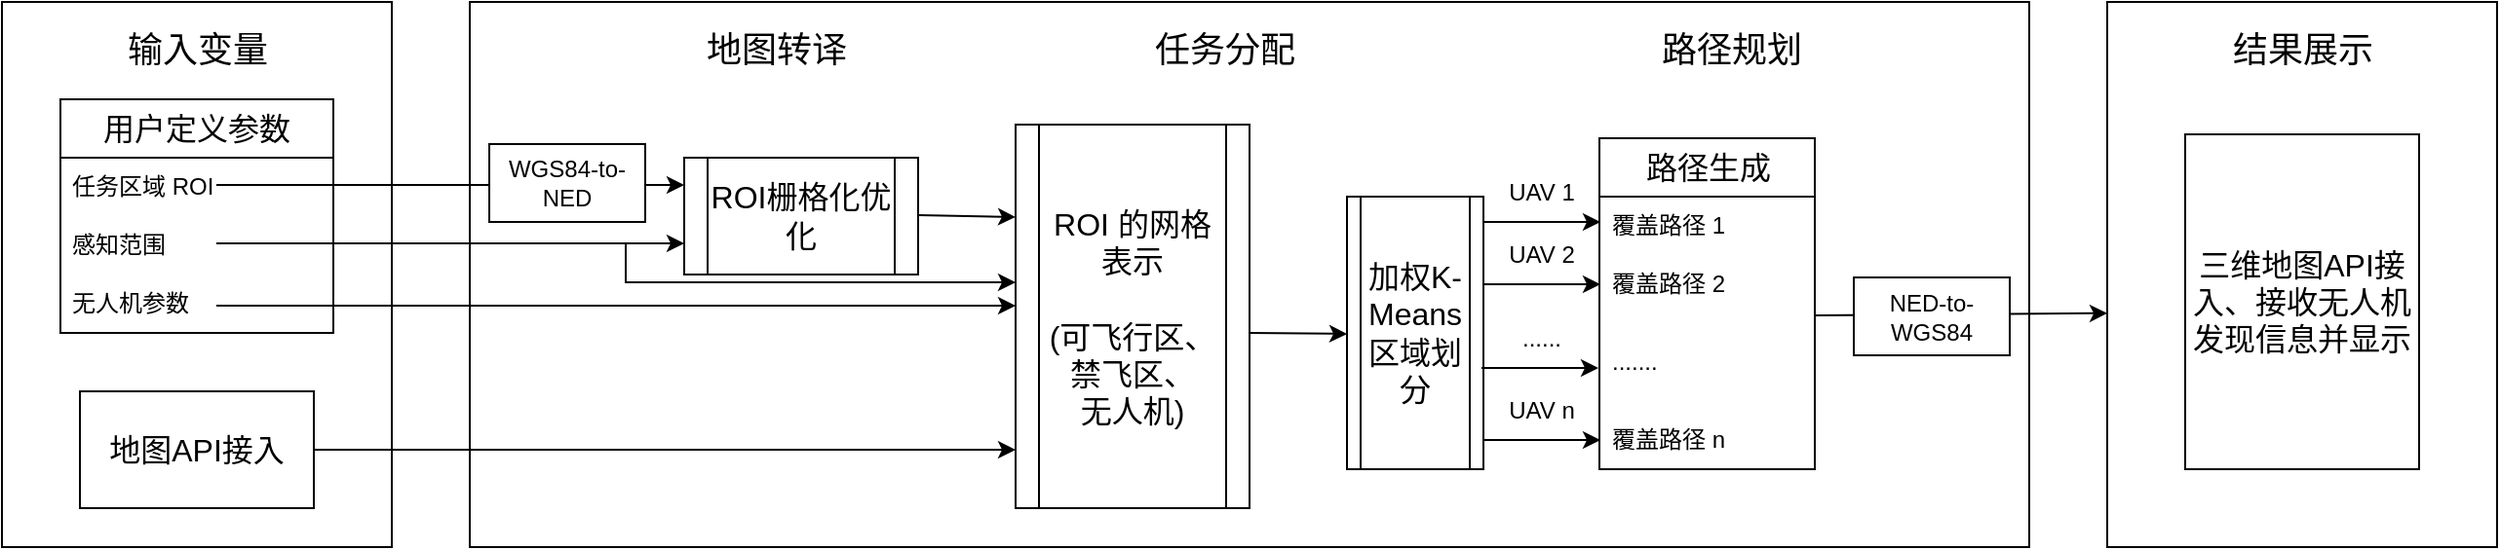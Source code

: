 <mxfile version="22.1.11" type="github">
  <diagram name="第 1 页" id="jAvlmp3dLl9FF9cPbr76">
    <mxGraphModel dx="1674" dy="772" grid="1" gridSize="10" guides="1" tooltips="1" connect="1" arrows="1" fold="1" page="1" pageScale="1" pageWidth="827" pageHeight="1169" math="0" shadow="0">
      <root>
        <mxCell id="0" />
        <mxCell id="1" parent="0" />
        <mxCell id="BWF7j0bRXmXNBkzyuYKP-15" value="" style="rounded=0;whiteSpace=wrap;html=1;" vertex="1" parent="1">
          <mxGeometry x="40" y="320" width="200" height="280" as="geometry" />
        </mxCell>
        <mxCell id="BWF7j0bRXmXNBkzyuYKP-10" value="&lt;font style=&quot;font-size: 18px;&quot;&gt;输入变量&lt;/font&gt;" style="text;html=1;strokeColor=none;fillColor=none;align=center;verticalAlign=middle;whiteSpace=wrap;rounded=0;" vertex="1" parent="1">
          <mxGeometry x="102.5" y="330" width="75" height="30" as="geometry" />
        </mxCell>
        <mxCell id="BWF7j0bRXmXNBkzyuYKP-11" value="&lt;font style=&quot;font-size: 16px;&quot;&gt;用户定义参数&lt;/font&gt;" style="swimlane;fontStyle=0;childLayout=stackLayout;horizontal=1;startSize=30;horizontalStack=0;resizeParent=1;resizeParentMax=0;resizeLast=0;collapsible=1;marginBottom=0;whiteSpace=wrap;html=1;" vertex="1" parent="1">
          <mxGeometry x="70" y="370" width="140" height="120" as="geometry">
            <mxRectangle x="340" y="340" width="60" height="30" as="alternateBounds" />
          </mxGeometry>
        </mxCell>
        <mxCell id="BWF7j0bRXmXNBkzyuYKP-12" value="任务区域 ROI" style="text;strokeColor=none;fillColor=none;align=left;verticalAlign=middle;spacingLeft=4;spacingRight=4;overflow=hidden;points=[[0,0.5],[1,0.5]];portConstraint=eastwest;rotatable=0;whiteSpace=wrap;html=1;" vertex="1" parent="BWF7j0bRXmXNBkzyuYKP-11">
          <mxGeometry y="30" width="140" height="30" as="geometry" />
        </mxCell>
        <mxCell id="BWF7j0bRXmXNBkzyuYKP-13" value="感知范围" style="text;strokeColor=none;fillColor=none;align=left;verticalAlign=middle;spacingLeft=4;spacingRight=4;overflow=hidden;points=[[0,0.5],[1,0.5]];portConstraint=eastwest;rotatable=0;whiteSpace=wrap;html=1;" vertex="1" parent="BWF7j0bRXmXNBkzyuYKP-11">
          <mxGeometry y="60" width="140" height="30" as="geometry" />
        </mxCell>
        <mxCell id="BWF7j0bRXmXNBkzyuYKP-14" value="无人机参数" style="text;strokeColor=none;fillColor=none;align=left;verticalAlign=middle;spacingLeft=4;spacingRight=4;overflow=hidden;points=[[0,0.5],[1,0.5]];portConstraint=eastwest;rotatable=0;whiteSpace=wrap;html=1;" vertex="1" parent="BWF7j0bRXmXNBkzyuYKP-11">
          <mxGeometry y="90" width="140" height="30" as="geometry" />
        </mxCell>
        <mxCell id="BWF7j0bRXmXNBkzyuYKP-16" value="&lt;font style=&quot;font-size: 16px;&quot;&gt;地图API接入&lt;/font&gt;" style="rounded=0;whiteSpace=wrap;html=1;" vertex="1" parent="1">
          <mxGeometry x="80" y="520" width="120" height="60" as="geometry" />
        </mxCell>
        <mxCell id="BWF7j0bRXmXNBkzyuYKP-18" value="" style="rounded=0;whiteSpace=wrap;html=1;" vertex="1" parent="1">
          <mxGeometry x="280" y="320" width="800" height="280" as="geometry" />
        </mxCell>
        <mxCell id="BWF7j0bRXmXNBkzyuYKP-19" value="&lt;font style=&quot;font-size: 18px;&quot;&gt;地图转译&lt;/font&gt;" style="text;html=1;strokeColor=none;fillColor=none;align=center;verticalAlign=middle;whiteSpace=wrap;rounded=0;" vertex="1" parent="1">
          <mxGeometry x="400" y="330" width="75" height="30" as="geometry" />
        </mxCell>
        <mxCell id="BWF7j0bRXmXNBkzyuYKP-20" value="&lt;font style=&quot;font-size: 18px;&quot;&gt;任务分配&lt;/font&gt;" style="text;html=1;strokeColor=none;fillColor=none;align=center;verticalAlign=middle;whiteSpace=wrap;rounded=0;" vertex="1" parent="1">
          <mxGeometry x="630" y="330" width="75" height="30" as="geometry" />
        </mxCell>
        <mxCell id="BWF7j0bRXmXNBkzyuYKP-21" value="&lt;span style=&quot;font-size: 18px;&quot;&gt;路径规划&lt;/span&gt;" style="text;html=1;strokeColor=none;fillColor=none;align=center;verticalAlign=middle;whiteSpace=wrap;rounded=0;" vertex="1" parent="1">
          <mxGeometry x="890" y="330" width="75" height="30" as="geometry" />
        </mxCell>
        <mxCell id="BWF7j0bRXmXNBkzyuYKP-22" value="" style="rounded=0;whiteSpace=wrap;html=1;" vertex="1" parent="1">
          <mxGeometry x="1120" y="320" width="200" height="280" as="geometry" />
        </mxCell>
        <mxCell id="BWF7j0bRXmXNBkzyuYKP-23" value="&lt;span style=&quot;font-size: 18px;&quot;&gt;结果展示&lt;/span&gt;" style="text;html=1;strokeColor=none;fillColor=none;align=center;verticalAlign=middle;whiteSpace=wrap;rounded=0;" vertex="1" parent="1">
          <mxGeometry x="1182.5" y="330" width="75" height="30" as="geometry" />
        </mxCell>
        <mxCell id="BWF7j0bRXmXNBkzyuYKP-24" value="&lt;font style=&quot;font-size: 16px;&quot;&gt;ROI栅格化优化&lt;/font&gt;" style="shape=process;whiteSpace=wrap;html=1;backgroundOutline=1;" vertex="1" parent="1">
          <mxGeometry x="390" y="400" width="120" height="60" as="geometry" />
        </mxCell>
        <mxCell id="BWF7j0bRXmXNBkzyuYKP-25" value="" style="endArrow=classic;html=1;rounded=0;" edge="1" parent="1">
          <mxGeometry width="50" height="50" relative="1" as="geometry">
            <mxPoint x="150" y="414" as="sourcePoint" />
            <mxPoint x="390" y="414" as="targetPoint" />
          </mxGeometry>
        </mxCell>
        <mxCell id="BWF7j0bRXmXNBkzyuYKP-26" value="&lt;div&gt;WGS84-to-NED&lt;/div&gt;" style="rounded=0;whiteSpace=wrap;html=1;" vertex="1" parent="1">
          <mxGeometry x="290" y="393" width="80" height="40" as="geometry" />
        </mxCell>
        <mxCell id="BWF7j0bRXmXNBkzyuYKP-28" value="" style="endArrow=classic;html=1;rounded=0;" edge="1" parent="1">
          <mxGeometry width="50" height="50" relative="1" as="geometry">
            <mxPoint x="150" y="444" as="sourcePoint" />
            <mxPoint x="390" y="444" as="targetPoint" />
          </mxGeometry>
        </mxCell>
        <mxCell id="BWF7j0bRXmXNBkzyuYKP-29" value="&lt;div&gt;&lt;font style=&quot;font-size: 16px;&quot;&gt;ROI 的网格表示&lt;/font&gt;&lt;/div&gt;&lt;div&gt;&lt;font style=&quot;font-size: 16px;&quot;&gt;&lt;br&gt;&lt;/font&gt;&lt;/div&gt;&lt;div&gt;&lt;font size=&quot;3&quot;&gt;(可飞行区、&lt;/font&gt;&lt;/div&gt;&lt;div&gt;&lt;span style=&quot;font-size: medium; background-color: initial;&quot;&gt;禁飞区、&lt;/span&gt;&lt;br&gt;&lt;/div&gt;&lt;div&gt;&lt;font size=&quot;3&quot;&gt;无人机)&lt;/font&gt;&lt;/div&gt;" style="shape=process;whiteSpace=wrap;html=1;backgroundOutline=1;" vertex="1" parent="1">
          <mxGeometry x="560" y="383" width="120" height="197" as="geometry" />
        </mxCell>
        <mxCell id="BWF7j0bRXmXNBkzyuYKP-30" value="" style="endArrow=classic;html=1;rounded=0;" edge="1" parent="1">
          <mxGeometry width="50" height="50" relative="1" as="geometry">
            <mxPoint x="150" y="476" as="sourcePoint" />
            <mxPoint x="560" y="476" as="targetPoint" />
          </mxGeometry>
        </mxCell>
        <mxCell id="BWF7j0bRXmXNBkzyuYKP-31" value="" style="endArrow=classic;html=1;rounded=0;" edge="1" parent="1">
          <mxGeometry width="50" height="50" relative="1" as="geometry">
            <mxPoint x="360" y="444" as="sourcePoint" />
            <mxPoint x="560" y="464" as="targetPoint" />
            <Array as="points">
              <mxPoint x="360" y="464" />
            </Array>
          </mxGeometry>
        </mxCell>
        <mxCell id="BWF7j0bRXmXNBkzyuYKP-32" value="" style="endArrow=classic;html=1;rounded=0;" edge="1" parent="1">
          <mxGeometry width="50" height="50" relative="1" as="geometry">
            <mxPoint x="200" y="550" as="sourcePoint" />
            <mxPoint x="560" y="550" as="targetPoint" />
          </mxGeometry>
        </mxCell>
        <mxCell id="BWF7j0bRXmXNBkzyuYKP-33" value="" style="endArrow=classic;html=1;rounded=0;" edge="1" parent="1">
          <mxGeometry width="50" height="50" relative="1" as="geometry">
            <mxPoint x="510" y="429.5" as="sourcePoint" />
            <mxPoint x="560" y="430.5" as="targetPoint" />
          </mxGeometry>
        </mxCell>
        <mxCell id="BWF7j0bRXmXNBkzyuYKP-34" value="&lt;font style=&quot;font-size: 16px;&quot;&gt;加权K-Means区域划分&lt;/font&gt;" style="shape=process;whiteSpace=wrap;html=1;backgroundOutline=1;" vertex="1" parent="1">
          <mxGeometry x="730" y="420" width="70" height="140" as="geometry" />
        </mxCell>
        <mxCell id="BWF7j0bRXmXNBkzyuYKP-35" value="" style="endArrow=classic;html=1;rounded=0;" edge="1" parent="1">
          <mxGeometry width="50" height="50" relative="1" as="geometry">
            <mxPoint x="680" y="490" as="sourcePoint" />
            <mxPoint x="730" y="490.5" as="targetPoint" />
          </mxGeometry>
        </mxCell>
        <mxCell id="BWF7j0bRXmXNBkzyuYKP-36" value="&lt;font style=&quot;font-size: 16px;&quot;&gt;路径生成&lt;/font&gt;" style="swimlane;fontStyle=0;childLayout=stackLayout;horizontal=1;startSize=30;horizontalStack=0;resizeParent=1;resizeParentMax=0;resizeLast=0;collapsible=1;marginBottom=0;whiteSpace=wrap;html=1;" vertex="1" parent="1">
          <mxGeometry x="859.5" y="390" width="110.5" height="170" as="geometry">
            <mxRectangle x="860" y="420" width="60" height="30" as="alternateBounds" />
          </mxGeometry>
        </mxCell>
        <mxCell id="BWF7j0bRXmXNBkzyuYKP-37" value="覆盖路径 1" style="text;strokeColor=none;fillColor=none;align=left;verticalAlign=middle;spacingLeft=4;spacingRight=4;overflow=hidden;points=[[0,0.5],[1,0.5]];portConstraint=eastwest;rotatable=0;whiteSpace=wrap;html=1;" vertex="1" parent="BWF7j0bRXmXNBkzyuYKP-36">
          <mxGeometry y="30" width="110.5" height="30" as="geometry" />
        </mxCell>
        <mxCell id="BWF7j0bRXmXNBkzyuYKP-38" value="覆盖路径 2" style="text;strokeColor=none;fillColor=none;align=left;verticalAlign=middle;spacingLeft=4;spacingRight=4;overflow=hidden;points=[[0,0.5],[1,0.5]];portConstraint=eastwest;rotatable=0;whiteSpace=wrap;html=1;" vertex="1" parent="BWF7j0bRXmXNBkzyuYKP-36">
          <mxGeometry y="60" width="110.5" height="30" as="geometry" />
        </mxCell>
        <mxCell id="BWF7j0bRXmXNBkzyuYKP-39" value="......." style="text;strokeColor=none;fillColor=none;align=left;verticalAlign=middle;spacingLeft=4;spacingRight=4;overflow=hidden;points=[[0,0.5],[1,0.5]];portConstraint=eastwest;rotatable=0;whiteSpace=wrap;html=1;" vertex="1" parent="BWF7j0bRXmXNBkzyuYKP-36">
          <mxGeometry y="90" width="110.5" height="50" as="geometry" />
        </mxCell>
        <mxCell id="BWF7j0bRXmXNBkzyuYKP-46" value="覆盖路径 n" style="text;strokeColor=none;fillColor=none;align=left;verticalAlign=middle;spacingLeft=4;spacingRight=4;overflow=hidden;points=[[0,0.5],[1,0.5]];portConstraint=eastwest;rotatable=0;whiteSpace=wrap;html=1;" vertex="1" parent="BWF7j0bRXmXNBkzyuYKP-36">
          <mxGeometry y="140" width="110.5" height="30" as="geometry" />
        </mxCell>
        <mxCell id="BWF7j0bRXmXNBkzyuYKP-48" value="" style="endArrow=classic;html=1;rounded=0;" edge="1" parent="1">
          <mxGeometry width="50" height="50" relative="1" as="geometry">
            <mxPoint x="800" y="433" as="sourcePoint" />
            <mxPoint x="860" y="433" as="targetPoint" />
          </mxGeometry>
        </mxCell>
        <mxCell id="BWF7j0bRXmXNBkzyuYKP-49" value="" style="endArrow=classic;html=1;rounded=0;" edge="1" parent="1">
          <mxGeometry width="50" height="50" relative="1" as="geometry">
            <mxPoint x="800" y="465" as="sourcePoint" />
            <mxPoint x="860" y="465" as="targetPoint" />
          </mxGeometry>
        </mxCell>
        <mxCell id="BWF7j0bRXmXNBkzyuYKP-50" value="" style="endArrow=classic;html=1;rounded=0;" edge="1" parent="1">
          <mxGeometry width="50" height="50" relative="1" as="geometry">
            <mxPoint x="799" y="508" as="sourcePoint" />
            <mxPoint x="859" y="508" as="targetPoint" />
          </mxGeometry>
        </mxCell>
        <mxCell id="BWF7j0bRXmXNBkzyuYKP-51" value="" style="endArrow=classic;html=1;rounded=0;" edge="1" parent="1">
          <mxGeometry width="50" height="50" relative="1" as="geometry">
            <mxPoint x="800" y="545" as="sourcePoint" />
            <mxPoint x="860" y="545" as="targetPoint" />
          </mxGeometry>
        </mxCell>
        <mxCell id="BWF7j0bRXmXNBkzyuYKP-52" value="UAV 1" style="text;html=1;strokeColor=none;fillColor=none;align=center;verticalAlign=middle;whiteSpace=wrap;rounded=0;" vertex="1" parent="1">
          <mxGeometry x="799.5" y="403" width="60" height="30" as="geometry" />
        </mxCell>
        <mxCell id="BWF7j0bRXmXNBkzyuYKP-53" value="UAV 2" style="text;html=1;strokeColor=none;fillColor=none;align=center;verticalAlign=middle;whiteSpace=wrap;rounded=0;" vertex="1" parent="1">
          <mxGeometry x="800" y="435" width="60" height="30" as="geometry" />
        </mxCell>
        <mxCell id="BWF7j0bRXmXNBkzyuYKP-54" value="......" style="text;html=1;strokeColor=none;fillColor=none;align=center;verticalAlign=middle;whiteSpace=wrap;rounded=0;" vertex="1" parent="1">
          <mxGeometry x="799.5" y="478" width="60" height="30" as="geometry" />
        </mxCell>
        <mxCell id="BWF7j0bRXmXNBkzyuYKP-55" value="UAV n" style="text;html=1;strokeColor=none;fillColor=none;align=center;verticalAlign=middle;whiteSpace=wrap;rounded=0;" vertex="1" parent="1">
          <mxGeometry x="799.5" y="515" width="60" height="30" as="geometry" />
        </mxCell>
        <mxCell id="BWF7j0bRXmXNBkzyuYKP-57" value="" style="endArrow=classic;html=1;rounded=0;entryX=0;entryY=0.571;entryDx=0;entryDy=0;entryPerimeter=0;" edge="1" parent="1" target="BWF7j0bRXmXNBkzyuYKP-22">
          <mxGeometry width="50" height="50" relative="1" as="geometry">
            <mxPoint x="970" y="481" as="sourcePoint" />
            <mxPoint x="1020" y="481.5" as="targetPoint" />
          </mxGeometry>
        </mxCell>
        <mxCell id="BWF7j0bRXmXNBkzyuYKP-56" value="&lt;div&gt;NED-to-WGS84&lt;/div&gt;" style="rounded=0;whiteSpace=wrap;html=1;" vertex="1" parent="1">
          <mxGeometry x="990" y="461.5" width="80" height="40" as="geometry" />
        </mxCell>
        <mxCell id="BWF7j0bRXmXNBkzyuYKP-58" value="&lt;font style=&quot;font-size: 16px;&quot;&gt;三维地图API接入、接收无人机发现信息并显示&lt;/font&gt;" style="rounded=0;whiteSpace=wrap;html=1;" vertex="1" parent="1">
          <mxGeometry x="1160" y="388" width="120" height="172" as="geometry" />
        </mxCell>
      </root>
    </mxGraphModel>
  </diagram>
</mxfile>
